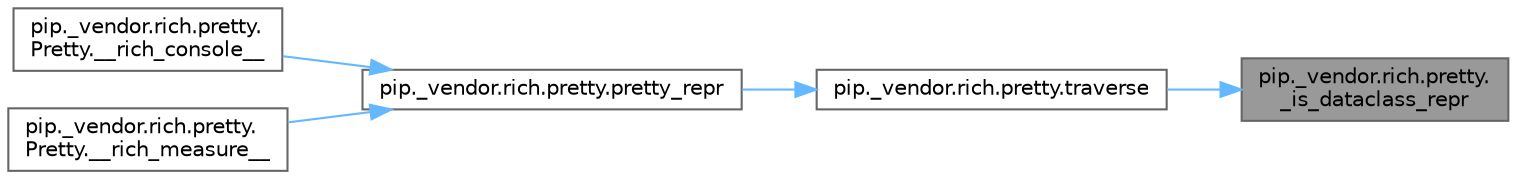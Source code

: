 digraph "pip._vendor.rich.pretty._is_dataclass_repr"
{
 // LATEX_PDF_SIZE
  bgcolor="transparent";
  edge [fontname=Helvetica,fontsize=10,labelfontname=Helvetica,labelfontsize=10];
  node [fontname=Helvetica,fontsize=10,shape=box,height=0.2,width=0.4];
  rankdir="RL";
  Node1 [id="Node000001",label="pip._vendor.rich.pretty.\l_is_dataclass_repr",height=0.2,width=0.4,color="gray40", fillcolor="grey60", style="filled", fontcolor="black",tooltip=" "];
  Node1 -> Node2 [id="edge1_Node000001_Node000002",dir="back",color="steelblue1",style="solid",tooltip=" "];
  Node2 [id="Node000002",label="pip._vendor.rich.pretty.traverse",height=0.2,width=0.4,color="grey40", fillcolor="white", style="filled",URL="$namespacepip_1_1__vendor_1_1rich_1_1pretty.html#a33086e63b89d60e0d66bb567d84bb907",tooltip=" "];
  Node2 -> Node3 [id="edge2_Node000002_Node000003",dir="back",color="steelblue1",style="solid",tooltip=" "];
  Node3 [id="Node000003",label="pip._vendor.rich.pretty.pretty_repr",height=0.2,width=0.4,color="grey40", fillcolor="white", style="filled",URL="$namespacepip_1_1__vendor_1_1rich_1_1pretty.html#a923a7a8bb6a57e0ea3be5e66d57258e0",tooltip=" "];
  Node3 -> Node4 [id="edge3_Node000003_Node000004",dir="back",color="steelblue1",style="solid",tooltip=" "];
  Node4 [id="Node000004",label="pip._vendor.rich.pretty.\lPretty.__rich_console__",height=0.2,width=0.4,color="grey40", fillcolor="white", style="filled",URL="$classpip_1_1__vendor_1_1rich_1_1pretty_1_1_pretty.html#a3052b131bac5d9eb2f8861c6752ffbfa",tooltip=" "];
  Node3 -> Node5 [id="edge4_Node000003_Node000005",dir="back",color="steelblue1",style="solid",tooltip=" "];
  Node5 [id="Node000005",label="pip._vendor.rich.pretty.\lPretty.__rich_measure__",height=0.2,width=0.4,color="grey40", fillcolor="white", style="filled",URL="$classpip_1_1__vendor_1_1rich_1_1pretty_1_1_pretty.html#aadb2356b7af797a45629153a76060f1b",tooltip=" "];
}

